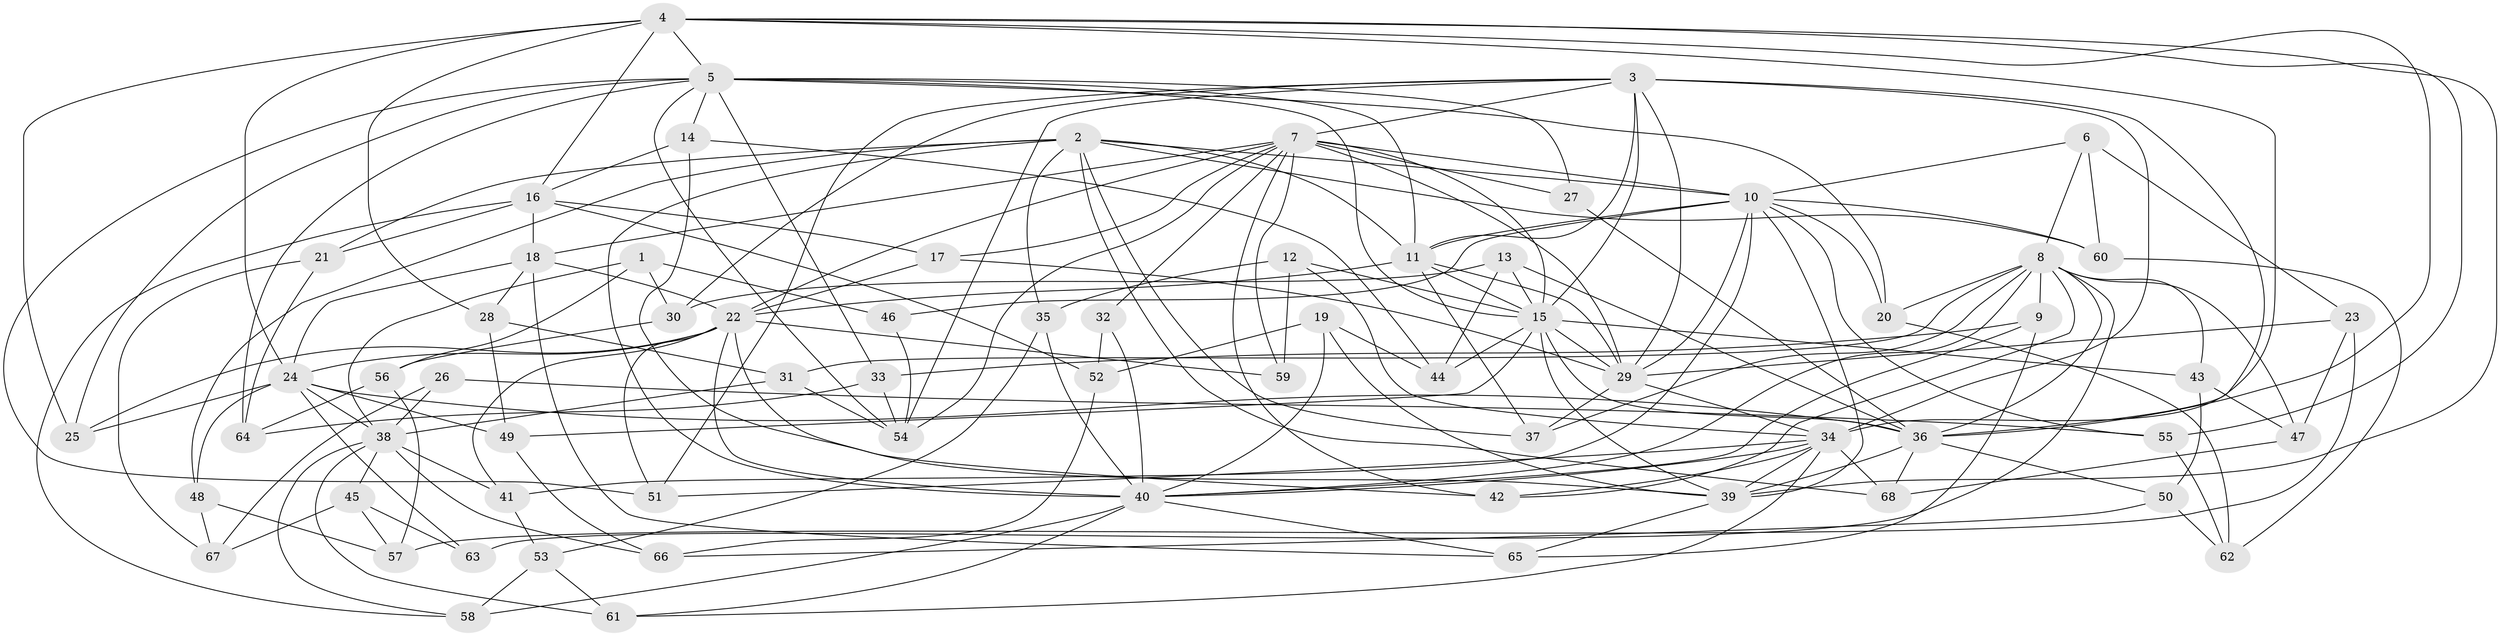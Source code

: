 // original degree distribution, {4: 1.0}
// Generated by graph-tools (version 1.1) at 2025/38/03/09/25 02:38:17]
// undirected, 68 vertices, 187 edges
graph export_dot {
graph [start="1"]
  node [color=gray90,style=filled];
  1;
  2;
  3;
  4;
  5;
  6;
  7;
  8;
  9;
  10;
  11;
  12;
  13;
  14;
  15;
  16;
  17;
  18;
  19;
  20;
  21;
  22;
  23;
  24;
  25;
  26;
  27;
  28;
  29;
  30;
  31;
  32;
  33;
  34;
  35;
  36;
  37;
  38;
  39;
  40;
  41;
  42;
  43;
  44;
  45;
  46;
  47;
  48;
  49;
  50;
  51;
  52;
  53;
  54;
  55;
  56;
  57;
  58;
  59;
  60;
  61;
  62;
  63;
  64;
  65;
  66;
  67;
  68;
  1 -- 30 [weight=1.0];
  1 -- 38 [weight=1.0];
  1 -- 46 [weight=1.0];
  1 -- 56 [weight=1.0];
  2 -- 10 [weight=1.0];
  2 -- 11 [weight=2.0];
  2 -- 21 [weight=1.0];
  2 -- 35 [weight=1.0];
  2 -- 37 [weight=1.0];
  2 -- 40 [weight=1.0];
  2 -- 48 [weight=1.0];
  2 -- 60 [weight=1.0];
  2 -- 68 [weight=1.0];
  3 -- 7 [weight=1.0];
  3 -- 11 [weight=1.0];
  3 -- 15 [weight=1.0];
  3 -- 29 [weight=1.0];
  3 -- 30 [weight=1.0];
  3 -- 34 [weight=2.0];
  3 -- 36 [weight=1.0];
  3 -- 51 [weight=1.0];
  3 -- 54 [weight=1.0];
  4 -- 5 [weight=1.0];
  4 -- 16 [weight=2.0];
  4 -- 24 [weight=2.0];
  4 -- 25 [weight=1.0];
  4 -- 28 [weight=1.0];
  4 -- 34 [weight=2.0];
  4 -- 36 [weight=1.0];
  4 -- 39 [weight=1.0];
  4 -- 55 [weight=1.0];
  5 -- 11 [weight=1.0];
  5 -- 14 [weight=1.0];
  5 -- 15 [weight=1.0];
  5 -- 20 [weight=1.0];
  5 -- 25 [weight=1.0];
  5 -- 27 [weight=2.0];
  5 -- 33 [weight=1.0];
  5 -- 51 [weight=1.0];
  5 -- 54 [weight=1.0];
  5 -- 64 [weight=1.0];
  6 -- 8 [weight=1.0];
  6 -- 10 [weight=1.0];
  6 -- 23 [weight=1.0];
  6 -- 60 [weight=1.0];
  7 -- 10 [weight=1.0];
  7 -- 15 [weight=1.0];
  7 -- 17 [weight=1.0];
  7 -- 18 [weight=1.0];
  7 -- 22 [weight=1.0];
  7 -- 27 [weight=1.0];
  7 -- 29 [weight=1.0];
  7 -- 32 [weight=1.0];
  7 -- 42 [weight=1.0];
  7 -- 54 [weight=1.0];
  7 -- 59 [weight=1.0];
  8 -- 9 [weight=1.0];
  8 -- 20 [weight=1.0];
  8 -- 31 [weight=1.0];
  8 -- 36 [weight=1.0];
  8 -- 37 [weight=1.0];
  8 -- 40 [weight=1.0];
  8 -- 42 [weight=1.0];
  8 -- 43 [weight=1.0];
  8 -- 47 [weight=1.0];
  8 -- 63 [weight=2.0];
  9 -- 33 [weight=1.0];
  9 -- 40 [weight=1.0];
  9 -- 65 [weight=1.0];
  10 -- 11 [weight=1.0];
  10 -- 20 [weight=1.0];
  10 -- 29 [weight=1.0];
  10 -- 39 [weight=1.0];
  10 -- 41 [weight=1.0];
  10 -- 46 [weight=2.0];
  10 -- 55 [weight=1.0];
  10 -- 60 [weight=1.0];
  11 -- 15 [weight=1.0];
  11 -- 22 [weight=1.0];
  11 -- 29 [weight=2.0];
  11 -- 37 [weight=1.0];
  12 -- 15 [weight=1.0];
  12 -- 34 [weight=1.0];
  12 -- 35 [weight=1.0];
  12 -- 59 [weight=1.0];
  13 -- 15 [weight=1.0];
  13 -- 30 [weight=1.0];
  13 -- 36 [weight=1.0];
  13 -- 44 [weight=1.0];
  14 -- 16 [weight=1.0];
  14 -- 39 [weight=1.0];
  14 -- 44 [weight=1.0];
  15 -- 29 [weight=1.0];
  15 -- 36 [weight=1.0];
  15 -- 39 [weight=1.0];
  15 -- 43 [weight=1.0];
  15 -- 44 [weight=1.0];
  15 -- 49 [weight=1.0];
  16 -- 17 [weight=1.0];
  16 -- 18 [weight=1.0];
  16 -- 21 [weight=1.0];
  16 -- 52 [weight=1.0];
  16 -- 58 [weight=1.0];
  17 -- 22 [weight=1.0];
  17 -- 29 [weight=1.0];
  18 -- 22 [weight=1.0];
  18 -- 24 [weight=1.0];
  18 -- 28 [weight=1.0];
  18 -- 65 [weight=1.0];
  19 -- 39 [weight=1.0];
  19 -- 40 [weight=1.0];
  19 -- 44 [weight=1.0];
  19 -- 52 [weight=1.0];
  20 -- 62 [weight=1.0];
  21 -- 64 [weight=1.0];
  21 -- 67 [weight=1.0];
  22 -- 24 [weight=1.0];
  22 -- 25 [weight=1.0];
  22 -- 40 [weight=1.0];
  22 -- 41 [weight=1.0];
  22 -- 42 [weight=1.0];
  22 -- 51 [weight=1.0];
  22 -- 59 [weight=2.0];
  23 -- 29 [weight=1.0];
  23 -- 47 [weight=1.0];
  23 -- 57 [weight=1.0];
  24 -- 25 [weight=1.0];
  24 -- 36 [weight=1.0];
  24 -- 38 [weight=1.0];
  24 -- 48 [weight=1.0];
  24 -- 49 [weight=1.0];
  24 -- 63 [weight=1.0];
  26 -- 38 [weight=2.0];
  26 -- 55 [weight=1.0];
  26 -- 67 [weight=1.0];
  27 -- 36 [weight=1.0];
  28 -- 31 [weight=1.0];
  28 -- 49 [weight=1.0];
  29 -- 34 [weight=1.0];
  29 -- 37 [weight=1.0];
  30 -- 56 [weight=1.0];
  31 -- 38 [weight=1.0];
  31 -- 54 [weight=1.0];
  32 -- 40 [weight=2.0];
  32 -- 52 [weight=1.0];
  33 -- 54 [weight=1.0];
  33 -- 64 [weight=1.0];
  34 -- 39 [weight=1.0];
  34 -- 40 [weight=1.0];
  34 -- 42 [weight=1.0];
  34 -- 51 [weight=1.0];
  34 -- 61 [weight=1.0];
  34 -- 68 [weight=1.0];
  35 -- 40 [weight=1.0];
  35 -- 53 [weight=1.0];
  36 -- 39 [weight=1.0];
  36 -- 50 [weight=1.0];
  36 -- 68 [weight=1.0];
  38 -- 41 [weight=1.0];
  38 -- 45 [weight=1.0];
  38 -- 58 [weight=1.0];
  38 -- 61 [weight=1.0];
  38 -- 66 [weight=1.0];
  39 -- 65 [weight=1.0];
  40 -- 58 [weight=1.0];
  40 -- 61 [weight=1.0];
  40 -- 65 [weight=1.0];
  41 -- 53 [weight=1.0];
  43 -- 47 [weight=1.0];
  43 -- 50 [weight=1.0];
  45 -- 57 [weight=1.0];
  45 -- 63 [weight=1.0];
  45 -- 67 [weight=1.0];
  46 -- 54 [weight=1.0];
  47 -- 68 [weight=1.0];
  48 -- 57 [weight=1.0];
  48 -- 67 [weight=1.0];
  49 -- 66 [weight=1.0];
  50 -- 62 [weight=1.0];
  50 -- 66 [weight=1.0];
  52 -- 66 [weight=1.0];
  53 -- 58 [weight=1.0];
  53 -- 61 [weight=1.0];
  55 -- 62 [weight=1.0];
  56 -- 57 [weight=1.0];
  56 -- 64 [weight=1.0];
  60 -- 62 [weight=1.0];
}

